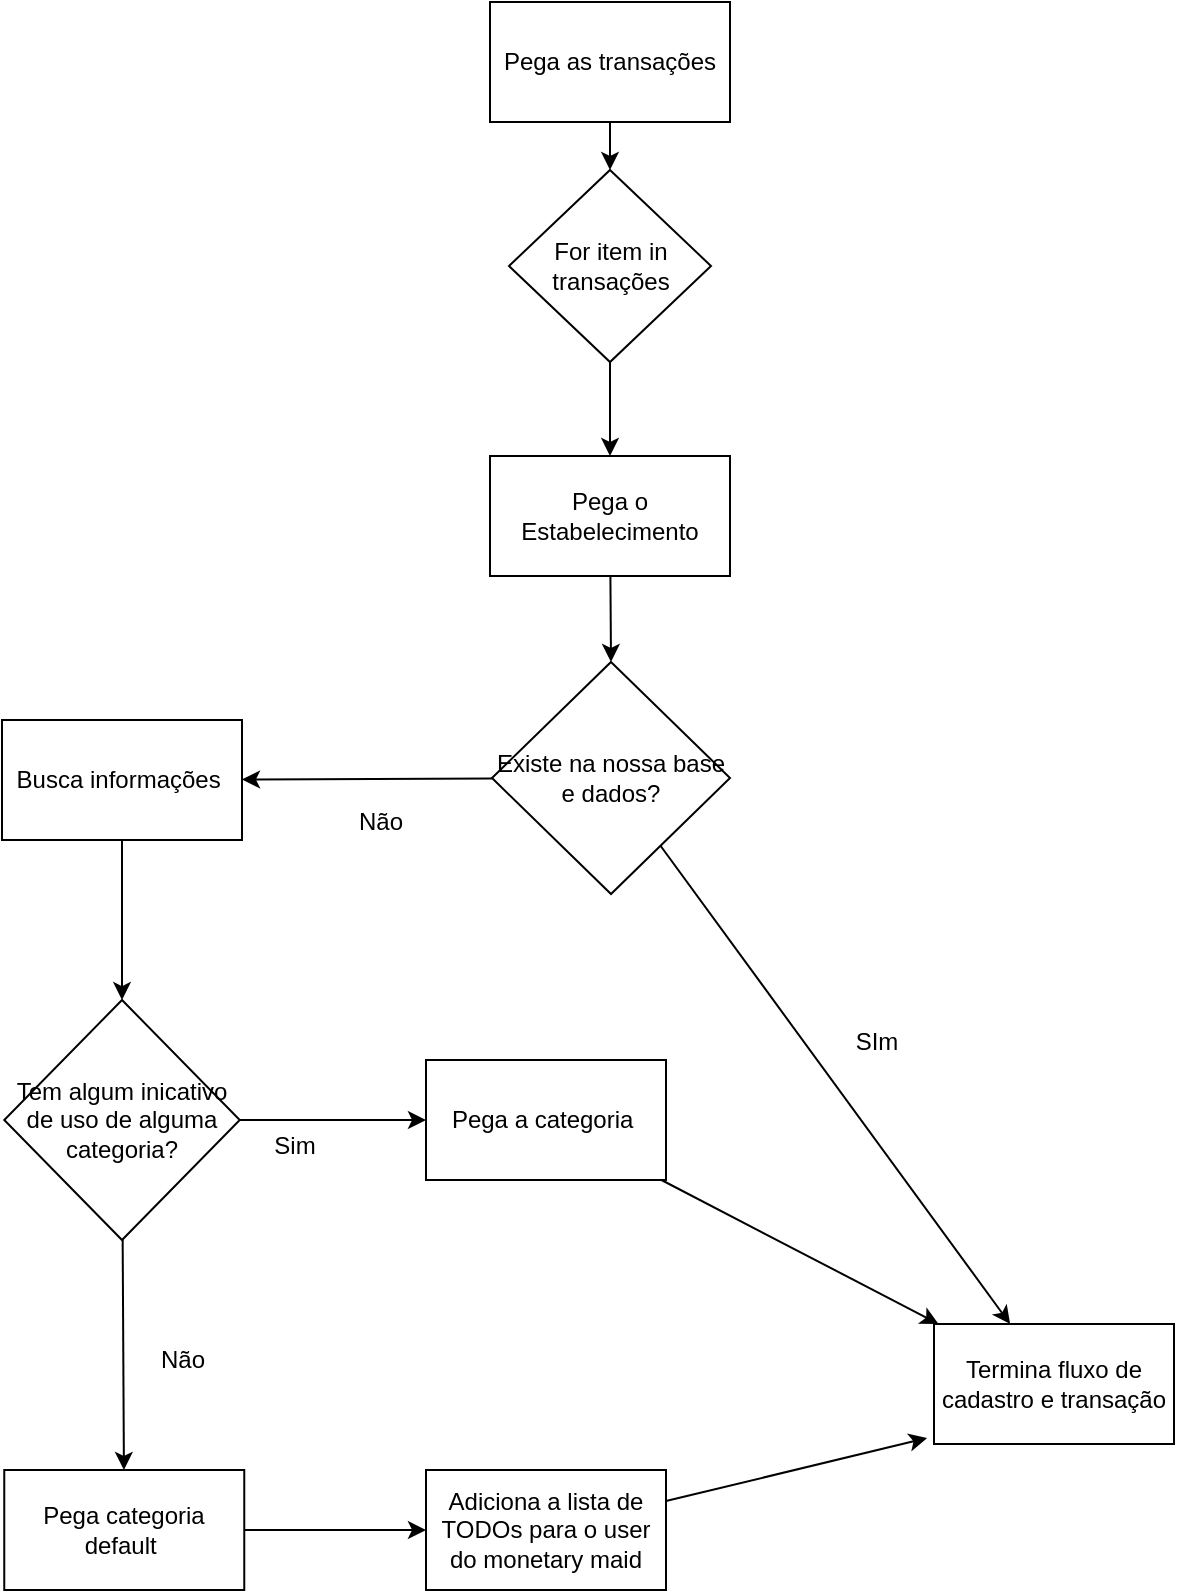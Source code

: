 <mxfile>
    <diagram id="ujEr_xzx1XgvuS7rO1Fa" name="Page-1">
        <mxGraphModel dx="969" dy="786" grid="0" gridSize="10" guides="1" tooltips="1" connect="1" arrows="1" fold="1" page="1" pageScale="1" pageWidth="827" pageHeight="1169" math="0" shadow="0">
            <root>
                <mxCell id="0"/>
                <mxCell id="1" parent="0"/>
                <mxCell id="14" style="edgeStyle=none;html=1;" parent="1" source="2" target="13" edge="1">
                    <mxGeometry relative="1" as="geometry"/>
                </mxCell>
                <mxCell id="2" value="Pega as transações" style="rounded=0;whiteSpace=wrap;html=1;" parent="1" vertex="1">
                    <mxGeometry x="269" y="23" width="120" height="60" as="geometry"/>
                </mxCell>
                <mxCell id="18" style="edgeStyle=none;html=1;entryX=0.5;entryY=0;entryDx=0;entryDy=0;" parent="1" source="3" target="16" edge="1">
                    <mxGeometry relative="1" as="geometry"/>
                </mxCell>
                <mxCell id="3" value="Pega o Estabelecimento" style="rounded=0;whiteSpace=wrap;html=1;" parent="1" vertex="1">
                    <mxGeometry x="269" y="250" width="120" height="60" as="geometry"/>
                </mxCell>
                <mxCell id="28" style="edgeStyle=none;html=1;" edge="1" parent="1" source="9" target="26">
                    <mxGeometry relative="1" as="geometry"/>
                </mxCell>
                <mxCell id="9" value="Busca informações&amp;nbsp;" style="rounded=0;whiteSpace=wrap;html=1;" parent="1" vertex="1">
                    <mxGeometry x="25" y="382" width="120" height="60" as="geometry"/>
                </mxCell>
                <mxCell id="15" style="edgeStyle=none;html=1;entryX=0.5;entryY=0;entryDx=0;entryDy=0;" parent="1" source="13" target="3" edge="1">
                    <mxGeometry relative="1" as="geometry"/>
                </mxCell>
                <mxCell id="13" value="For item in transações" style="rhombus;whiteSpace=wrap;html=1;" parent="1" vertex="1">
                    <mxGeometry x="278.5" y="107" width="101" height="96" as="geometry"/>
                </mxCell>
                <mxCell id="23" style="edgeStyle=none;html=1;" parent="1" source="16" target="9" edge="1">
                    <mxGeometry relative="1" as="geometry"/>
                </mxCell>
                <mxCell id="40" style="edgeStyle=none;html=1;" edge="1" parent="1" source="16" target="24">
                    <mxGeometry relative="1" as="geometry"/>
                </mxCell>
                <mxCell id="16" value="Existe na nossa base e dados?&lt;br&gt;" style="rhombus;whiteSpace=wrap;html=1;" parent="1" vertex="1">
                    <mxGeometry x="270" y="353" width="119" height="116" as="geometry"/>
                </mxCell>
                <mxCell id="21" value="SIm&lt;br&gt;" style="text;html=1;align=center;verticalAlign=middle;resizable=0;points=[];autosize=1;strokeColor=none;fillColor=none;" parent="1" vertex="1">
                    <mxGeometry x="446" y="534" width="32" height="18" as="geometry"/>
                </mxCell>
                <mxCell id="22" value="Não" style="text;html=1;align=center;verticalAlign=middle;resizable=0;points=[];autosize=1;strokeColor=none;fillColor=none;" parent="1" vertex="1">
                    <mxGeometry x="197" y="424" width="33" height="18" as="geometry"/>
                </mxCell>
                <mxCell id="24" value="Termina fluxo de cadastro e transação" style="rounded=0;whiteSpace=wrap;html=1;" vertex="1" parent="1">
                    <mxGeometry x="491" y="684" width="120" height="60" as="geometry"/>
                </mxCell>
                <mxCell id="31" style="edgeStyle=none;html=1;entryX=0;entryY=0.5;entryDx=0;entryDy=0;" edge="1" parent="1" source="26" target="30">
                    <mxGeometry relative="1" as="geometry"/>
                </mxCell>
                <mxCell id="35" style="edgeStyle=none;html=1;" edge="1" parent="1" source="26" target="34">
                    <mxGeometry relative="1" as="geometry"/>
                </mxCell>
                <mxCell id="26" value="Tem algum inicativo de uso de alguma categoria?" style="rhombus;whiteSpace=wrap;html=1;" vertex="1" parent="1">
                    <mxGeometry x="26.13" y="522" width="117.75" height="120" as="geometry"/>
                </mxCell>
                <mxCell id="38" style="edgeStyle=none;html=1;" edge="1" parent="1" source="30" target="24">
                    <mxGeometry relative="1" as="geometry"/>
                </mxCell>
                <mxCell id="30" value="Pega a categoria&amp;nbsp;" style="rounded=0;whiteSpace=wrap;html=1;" vertex="1" parent="1">
                    <mxGeometry x="237" y="552" width="120" height="60" as="geometry"/>
                </mxCell>
                <mxCell id="32" value="Sim" style="text;html=1;align=center;verticalAlign=middle;resizable=0;points=[];autosize=1;strokeColor=none;fillColor=none;" vertex="1" parent="1">
                    <mxGeometry x="155" y="586" width="31" height="18" as="geometry"/>
                </mxCell>
                <mxCell id="33" value="Não" style="text;html=1;align=center;verticalAlign=middle;resizable=0;points=[];autosize=1;strokeColor=none;fillColor=none;" vertex="1" parent="1">
                    <mxGeometry x="98" y="693" width="33" height="18" as="geometry"/>
                </mxCell>
                <mxCell id="37" style="edgeStyle=none;html=1;" edge="1" parent="1" source="34" target="36">
                    <mxGeometry relative="1" as="geometry"/>
                </mxCell>
                <mxCell id="34" value="Pega categoria default&amp;nbsp;" style="rounded=0;whiteSpace=wrap;html=1;" vertex="1" parent="1">
                    <mxGeometry x="26.13" y="757" width="120" height="60" as="geometry"/>
                </mxCell>
                <mxCell id="41" style="edgeStyle=none;html=1;" edge="1" parent="1" source="36">
                    <mxGeometry relative="1" as="geometry">
                        <mxPoint x="487.515" y="741.049" as="targetPoint"/>
                    </mxGeometry>
                </mxCell>
                <mxCell id="36" value="Adiciona a lista de TODOs para o user do monetary maid" style="rounded=0;whiteSpace=wrap;html=1;" vertex="1" parent="1">
                    <mxGeometry x="237" y="757" width="120" height="60" as="geometry"/>
                </mxCell>
            </root>
        </mxGraphModel>
    </diagram>
</mxfile>
